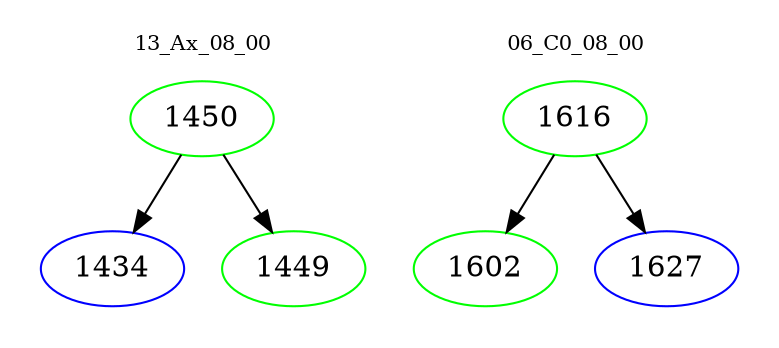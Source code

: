 digraph{
subgraph cluster_0 {
color = white
label = "13_Ax_08_00";
fontsize=10;
T0_1450 [label="1450", color="green"]
T0_1450 -> T0_1434 [color="black"]
T0_1434 [label="1434", color="blue"]
T0_1450 -> T0_1449 [color="black"]
T0_1449 [label="1449", color="green"]
}
subgraph cluster_1 {
color = white
label = "06_C0_08_00";
fontsize=10;
T1_1616 [label="1616", color="green"]
T1_1616 -> T1_1602 [color="black"]
T1_1602 [label="1602", color="green"]
T1_1616 -> T1_1627 [color="black"]
T1_1627 [label="1627", color="blue"]
}
}
